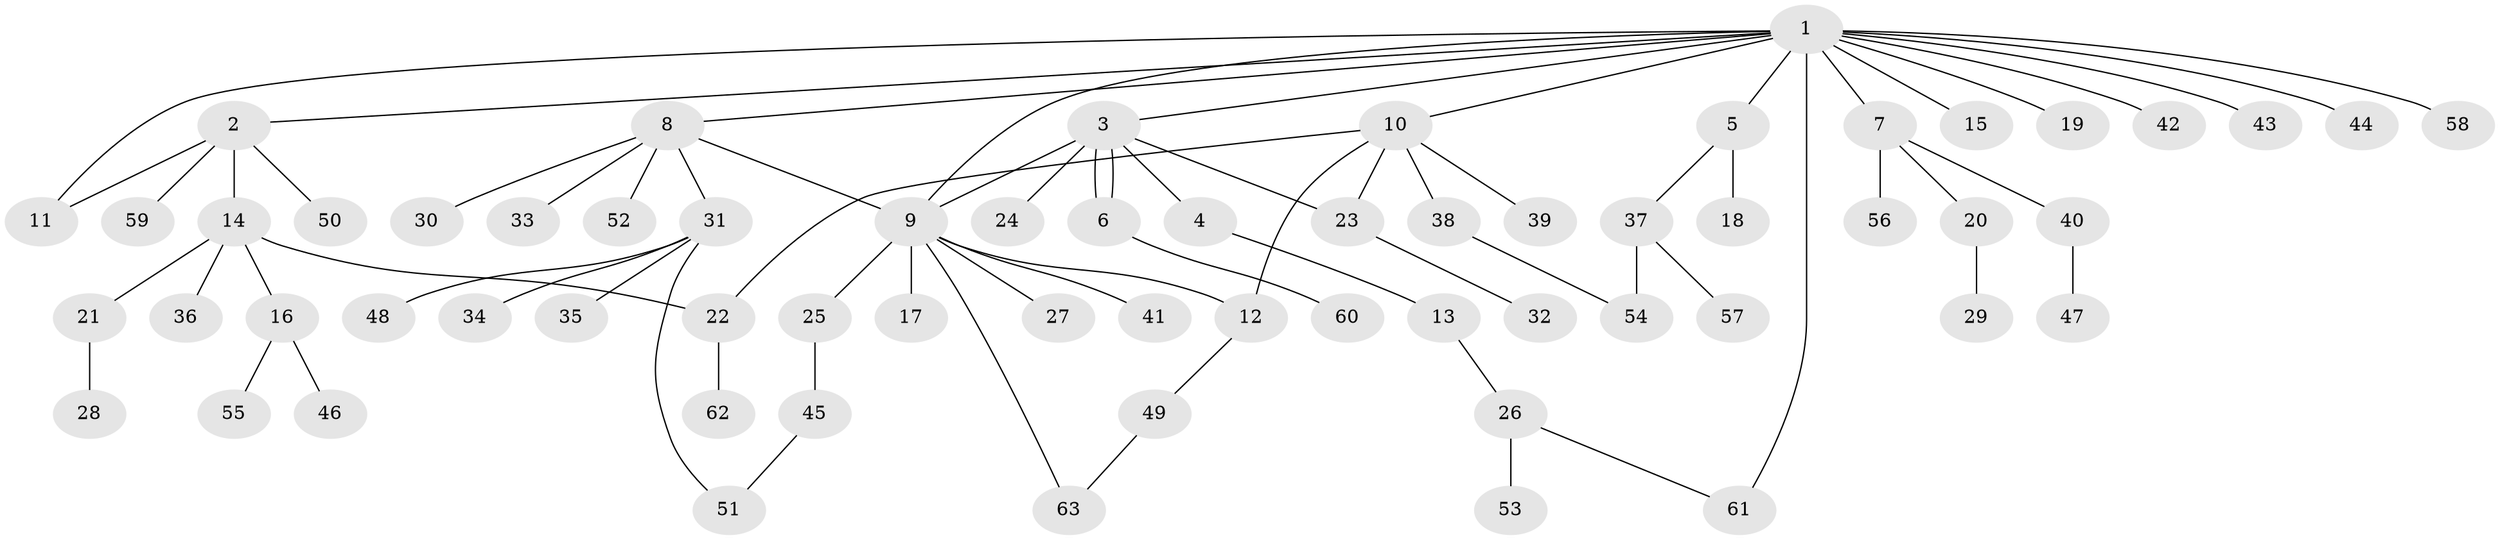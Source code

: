 // coarse degree distribution, {14: 0.022727272727272728, 4: 0.045454545454545456, 7: 0.022727272727272728, 3: 0.06818181818181818, 2: 0.2727272727272727, 5: 0.045454545454545456, 9: 0.022727272727272728, 6: 0.022727272727272728, 1: 0.4772727272727273}
// Generated by graph-tools (version 1.1) at 2025/51/02/27/25 19:51:58]
// undirected, 63 vertices, 73 edges
graph export_dot {
graph [start="1"]
  node [color=gray90,style=filled];
  1;
  2;
  3;
  4;
  5;
  6;
  7;
  8;
  9;
  10;
  11;
  12;
  13;
  14;
  15;
  16;
  17;
  18;
  19;
  20;
  21;
  22;
  23;
  24;
  25;
  26;
  27;
  28;
  29;
  30;
  31;
  32;
  33;
  34;
  35;
  36;
  37;
  38;
  39;
  40;
  41;
  42;
  43;
  44;
  45;
  46;
  47;
  48;
  49;
  50;
  51;
  52;
  53;
  54;
  55;
  56;
  57;
  58;
  59;
  60;
  61;
  62;
  63;
  1 -- 2;
  1 -- 3;
  1 -- 5;
  1 -- 7;
  1 -- 8;
  1 -- 9;
  1 -- 10;
  1 -- 11;
  1 -- 15;
  1 -- 19;
  1 -- 42;
  1 -- 43;
  1 -- 44;
  1 -- 58;
  1 -- 61;
  2 -- 11;
  2 -- 14;
  2 -- 50;
  2 -- 59;
  3 -- 4;
  3 -- 6;
  3 -- 6;
  3 -- 9;
  3 -- 23;
  3 -- 24;
  4 -- 13;
  5 -- 18;
  5 -- 37;
  6 -- 60;
  7 -- 20;
  7 -- 40;
  7 -- 56;
  8 -- 9;
  8 -- 30;
  8 -- 31;
  8 -- 33;
  8 -- 52;
  9 -- 12;
  9 -- 17;
  9 -- 25;
  9 -- 27;
  9 -- 41;
  9 -- 63;
  10 -- 12;
  10 -- 22;
  10 -- 23;
  10 -- 38;
  10 -- 39;
  12 -- 49;
  13 -- 26;
  14 -- 16;
  14 -- 21;
  14 -- 22;
  14 -- 36;
  16 -- 46;
  16 -- 55;
  20 -- 29;
  21 -- 28;
  22 -- 62;
  23 -- 32;
  25 -- 45;
  26 -- 53;
  26 -- 61;
  31 -- 34;
  31 -- 35;
  31 -- 48;
  31 -- 51;
  37 -- 54;
  37 -- 57;
  38 -- 54;
  40 -- 47;
  45 -- 51;
  49 -- 63;
}
